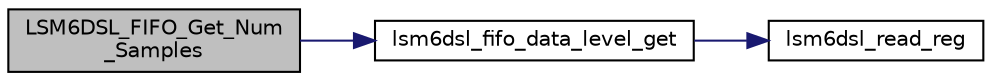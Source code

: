 digraph "LSM6DSL_FIFO_Get_Num_Samples"
{
 // LATEX_PDF_SIZE
  edge [fontname="Helvetica",fontsize="10",labelfontname="Helvetica",labelfontsize="10"];
  node [fontname="Helvetica",fontsize="10",shape=record];
  rankdir="LR";
  Node1 [label="LSM6DSL_FIFO_Get_Num\l_Samples",height=0.2,width=0.4,color="black", fillcolor="grey75", style="filled", fontcolor="black",tooltip="Get the LSM6DSL FIFO number of samples."];
  Node1 -> Node2 [color="midnightblue",fontsize="10",style="solid",fontname="Helvetica"];
  Node2 [label="lsm6dsl_fifo_data_level_get",height=0.2,width=0.4,color="black", fillcolor="white", style="filled",URL="$group___l_s_m6_d_s_l__fifo.html#gafba2a7ce4e90085e80f394ccf7c63b8c",tooltip="FIFO data level.[get]."];
  Node2 -> Node3 [color="midnightblue",fontsize="10",style="solid",fontname="Helvetica"];
  Node3 [label="lsm6dsl_read_reg",height=0.2,width=0.4,color="black", fillcolor="white", style="filled",URL="$group___l_s_m6_d_s_l__interfaces__functions.html#ga7ad5e0d379d6cc9a6a2dff69c6df5a50",tooltip="Read generic device register."];
}
